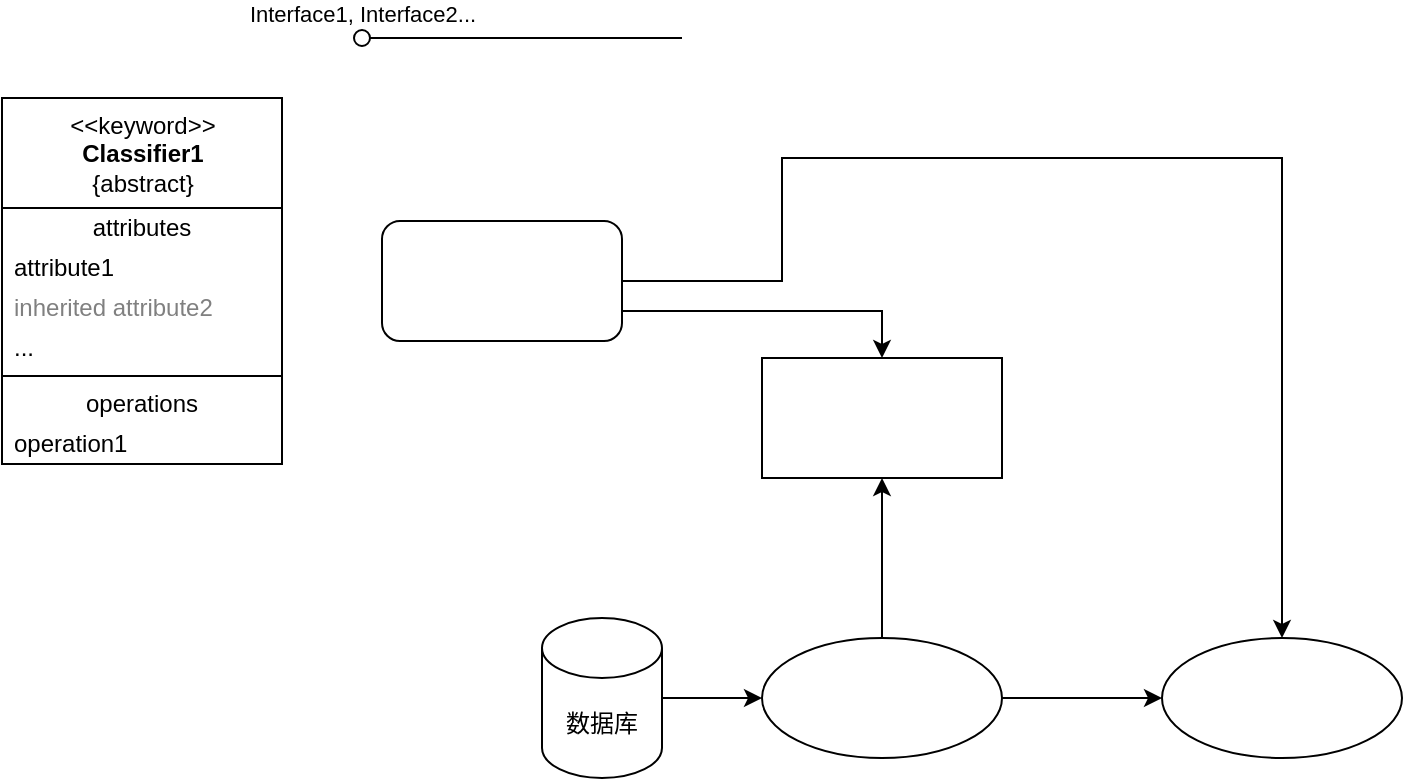 <mxfile version="15.9.6" type="github">
  <diagram id="sbbj4jJhF9YxJYqmi_2N" name="Page-1">
    <mxGraphModel dx="1397" dy="752" grid="1" gridSize="10" guides="1" tooltips="1" connect="1" arrows="1" fold="1" page="1" pageScale="1" pageWidth="827" pageHeight="1169" math="0" shadow="0">
      <root>
        <mxCell id="0" />
        <mxCell id="1" parent="0" />
        <mxCell id="DUJjcMedRwQU9q16ACOt-1" value="&amp;lt;&amp;lt;keyword&amp;gt;&amp;gt;&lt;br&gt;&lt;b&gt;Classifier1&lt;/b&gt;&lt;br&gt;{abstract}" style="swimlane;fontStyle=0;align=center;verticalAlign=top;childLayout=stackLayout;horizontal=1;startSize=55;horizontalStack=0;resizeParent=1;resizeParentMax=0;resizeLast=0;collapsible=0;marginBottom=0;html=1;" vertex="1" parent="1">
          <mxGeometry x="120" y="120" width="140" height="183" as="geometry" />
        </mxCell>
        <mxCell id="DUJjcMedRwQU9q16ACOt-2" value="attributes" style="text;html=1;strokeColor=none;fillColor=none;align=center;verticalAlign=middle;spacingLeft=4;spacingRight=4;overflow=hidden;rotatable=0;points=[[0,0.5],[1,0.5]];portConstraint=eastwest;" vertex="1" parent="DUJjcMedRwQU9q16ACOt-1">
          <mxGeometry y="55" width="140" height="20" as="geometry" />
        </mxCell>
        <mxCell id="DUJjcMedRwQU9q16ACOt-3" value="attribute1" style="text;html=1;strokeColor=none;fillColor=none;align=left;verticalAlign=middle;spacingLeft=4;spacingRight=4;overflow=hidden;rotatable=0;points=[[0,0.5],[1,0.5]];portConstraint=eastwest;" vertex="1" parent="DUJjcMedRwQU9q16ACOt-1">
          <mxGeometry y="75" width="140" height="20" as="geometry" />
        </mxCell>
        <mxCell id="DUJjcMedRwQU9q16ACOt-4" value="inherited attribute2" style="text;html=1;strokeColor=none;fillColor=none;align=left;verticalAlign=middle;spacingLeft=4;spacingRight=4;overflow=hidden;rotatable=0;points=[[0,0.5],[1,0.5]];portConstraint=eastwest;fontColor=#808080;" vertex="1" parent="DUJjcMedRwQU9q16ACOt-1">
          <mxGeometry y="95" width="140" height="20" as="geometry" />
        </mxCell>
        <mxCell id="DUJjcMedRwQU9q16ACOt-5" value="..." style="text;html=1;strokeColor=none;fillColor=none;align=left;verticalAlign=middle;spacingLeft=4;spacingRight=4;overflow=hidden;rotatable=0;points=[[0,0.5],[1,0.5]];portConstraint=eastwest;" vertex="1" parent="DUJjcMedRwQU9q16ACOt-1">
          <mxGeometry y="115" width="140" height="20" as="geometry" />
        </mxCell>
        <mxCell id="DUJjcMedRwQU9q16ACOt-6" value="" style="line;strokeWidth=1;fillColor=none;align=left;verticalAlign=middle;spacingTop=-1;spacingLeft=3;spacingRight=3;rotatable=0;labelPosition=right;points=[];portConstraint=eastwest;" vertex="1" parent="DUJjcMedRwQU9q16ACOt-1">
          <mxGeometry y="135" width="140" height="8" as="geometry" />
        </mxCell>
        <mxCell id="DUJjcMedRwQU9q16ACOt-7" value="operations" style="text;html=1;strokeColor=none;fillColor=none;align=center;verticalAlign=middle;spacingLeft=4;spacingRight=4;overflow=hidden;rotatable=0;points=[[0,0.5],[1,0.5]];portConstraint=eastwest;" vertex="1" parent="DUJjcMedRwQU9q16ACOt-1">
          <mxGeometry y="143" width="140" height="20" as="geometry" />
        </mxCell>
        <mxCell id="DUJjcMedRwQU9q16ACOt-8" value="operation1" style="text;html=1;strokeColor=none;fillColor=none;align=left;verticalAlign=middle;spacingLeft=4;spacingRight=4;overflow=hidden;rotatable=0;points=[[0,0.5],[1,0.5]];portConstraint=eastwest;" vertex="1" parent="DUJjcMedRwQU9q16ACOt-1">
          <mxGeometry y="163" width="140" height="20" as="geometry" />
        </mxCell>
        <mxCell id="DUJjcMedRwQU9q16ACOt-9" value="Interface1, Interface2..." style="html=1;verticalAlign=bottom;labelBackgroundColor=none;startArrow=oval;startFill=0;startSize=8;endArrow=none;rounded=0;" edge="1" parent="1">
          <mxGeometry x="-1" y="3" relative="1" as="geometry">
            <mxPoint x="300" y="90" as="sourcePoint" />
            <mxPoint x="460" y="90" as="targetPoint" />
          </mxGeometry>
        </mxCell>
        <mxCell id="DUJjcMedRwQU9q16ACOt-11" style="edgeStyle=orthogonalEdgeStyle;rounded=0;orthogonalLoop=1;jettySize=auto;html=1;exitX=1;exitY=0.5;exitDx=0;exitDy=0;entryX=0.5;entryY=0;entryDx=0;entryDy=0;" edge="1" parent="1" source="DUJjcMedRwQU9q16ACOt-10" target="DUJjcMedRwQU9q16ACOt-16">
          <mxGeometry relative="1" as="geometry">
            <mxPoint x="590" y="212" as="targetPoint" />
            <Array as="points">
              <mxPoint x="510" y="212" />
              <mxPoint x="510" y="150" />
              <mxPoint x="760" y="150" />
            </Array>
          </mxGeometry>
        </mxCell>
        <mxCell id="DUJjcMedRwQU9q16ACOt-20" style="edgeStyle=orthogonalEdgeStyle;rounded=0;orthogonalLoop=1;jettySize=auto;html=1;exitX=1;exitY=0.75;exitDx=0;exitDy=0;entryX=0.5;entryY=0;entryDx=0;entryDy=0;" edge="1" parent="1" source="DUJjcMedRwQU9q16ACOt-10" target="DUJjcMedRwQU9q16ACOt-18">
          <mxGeometry relative="1" as="geometry" />
        </mxCell>
        <mxCell id="DUJjcMedRwQU9q16ACOt-10" value="" style="rounded=1;whiteSpace=wrap;html=1;" vertex="1" parent="1">
          <mxGeometry x="310" y="181.5" width="120" height="60" as="geometry" />
        </mxCell>
        <mxCell id="DUJjcMedRwQU9q16ACOt-15" value="" style="edgeStyle=orthogonalEdgeStyle;rounded=0;orthogonalLoop=1;jettySize=auto;html=1;" edge="1" parent="1" source="DUJjcMedRwQU9q16ACOt-13" target="DUJjcMedRwQU9q16ACOt-14">
          <mxGeometry relative="1" as="geometry" />
        </mxCell>
        <mxCell id="DUJjcMedRwQU9q16ACOt-13" value="数据库" style="shape=cylinder3;whiteSpace=wrap;html=1;boundedLbl=1;backgroundOutline=1;size=15;" vertex="1" parent="1">
          <mxGeometry x="390" y="380" width="60" height="80" as="geometry" />
        </mxCell>
        <mxCell id="DUJjcMedRwQU9q16ACOt-17" value="" style="edgeStyle=orthogonalEdgeStyle;rounded=0;orthogonalLoop=1;jettySize=auto;html=1;" edge="1" parent="1" source="DUJjcMedRwQU9q16ACOt-14" target="DUJjcMedRwQU9q16ACOt-16">
          <mxGeometry relative="1" as="geometry" />
        </mxCell>
        <mxCell id="DUJjcMedRwQU9q16ACOt-19" value="" style="edgeStyle=orthogonalEdgeStyle;rounded=0;orthogonalLoop=1;jettySize=auto;html=1;" edge="1" parent="1" source="DUJjcMedRwQU9q16ACOt-14" target="DUJjcMedRwQU9q16ACOt-18">
          <mxGeometry relative="1" as="geometry" />
        </mxCell>
        <mxCell id="DUJjcMedRwQU9q16ACOt-14" value="" style="ellipse;whiteSpace=wrap;html=1;" vertex="1" parent="1">
          <mxGeometry x="500" y="390" width="120" height="60" as="geometry" />
        </mxCell>
        <mxCell id="DUJjcMedRwQU9q16ACOt-16" value="" style="ellipse;whiteSpace=wrap;html=1;" vertex="1" parent="1">
          <mxGeometry x="700" y="390" width="120" height="60" as="geometry" />
        </mxCell>
        <mxCell id="DUJjcMedRwQU9q16ACOt-18" value="" style="whiteSpace=wrap;html=1;" vertex="1" parent="1">
          <mxGeometry x="500" y="250" width="120" height="60" as="geometry" />
        </mxCell>
      </root>
    </mxGraphModel>
  </diagram>
</mxfile>
